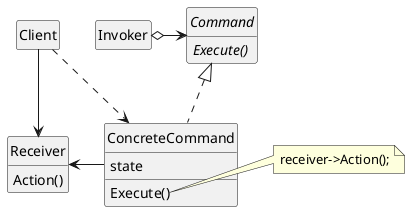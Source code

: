 ﻿@startuml
skinparam style strictuml
skinparam backgroundColor transparent
skinparam defaultFontName Arial
skinparam noteFontName Courier New
skinparam packageStyle rect

hide empty members
class Receiver {
  Action()
}
interface Command {
  {abstract} Execute()
}
class ConcreteCommand implements Command {
  state
  Execute()
}
note right of ConcreteCommand::Execute
receiver->Action();
end note
Client --> Receiver
Client ..> ConcreteCommand
Invoker o-> Command
ConcreteCommand -left-> Receiver
@enduml